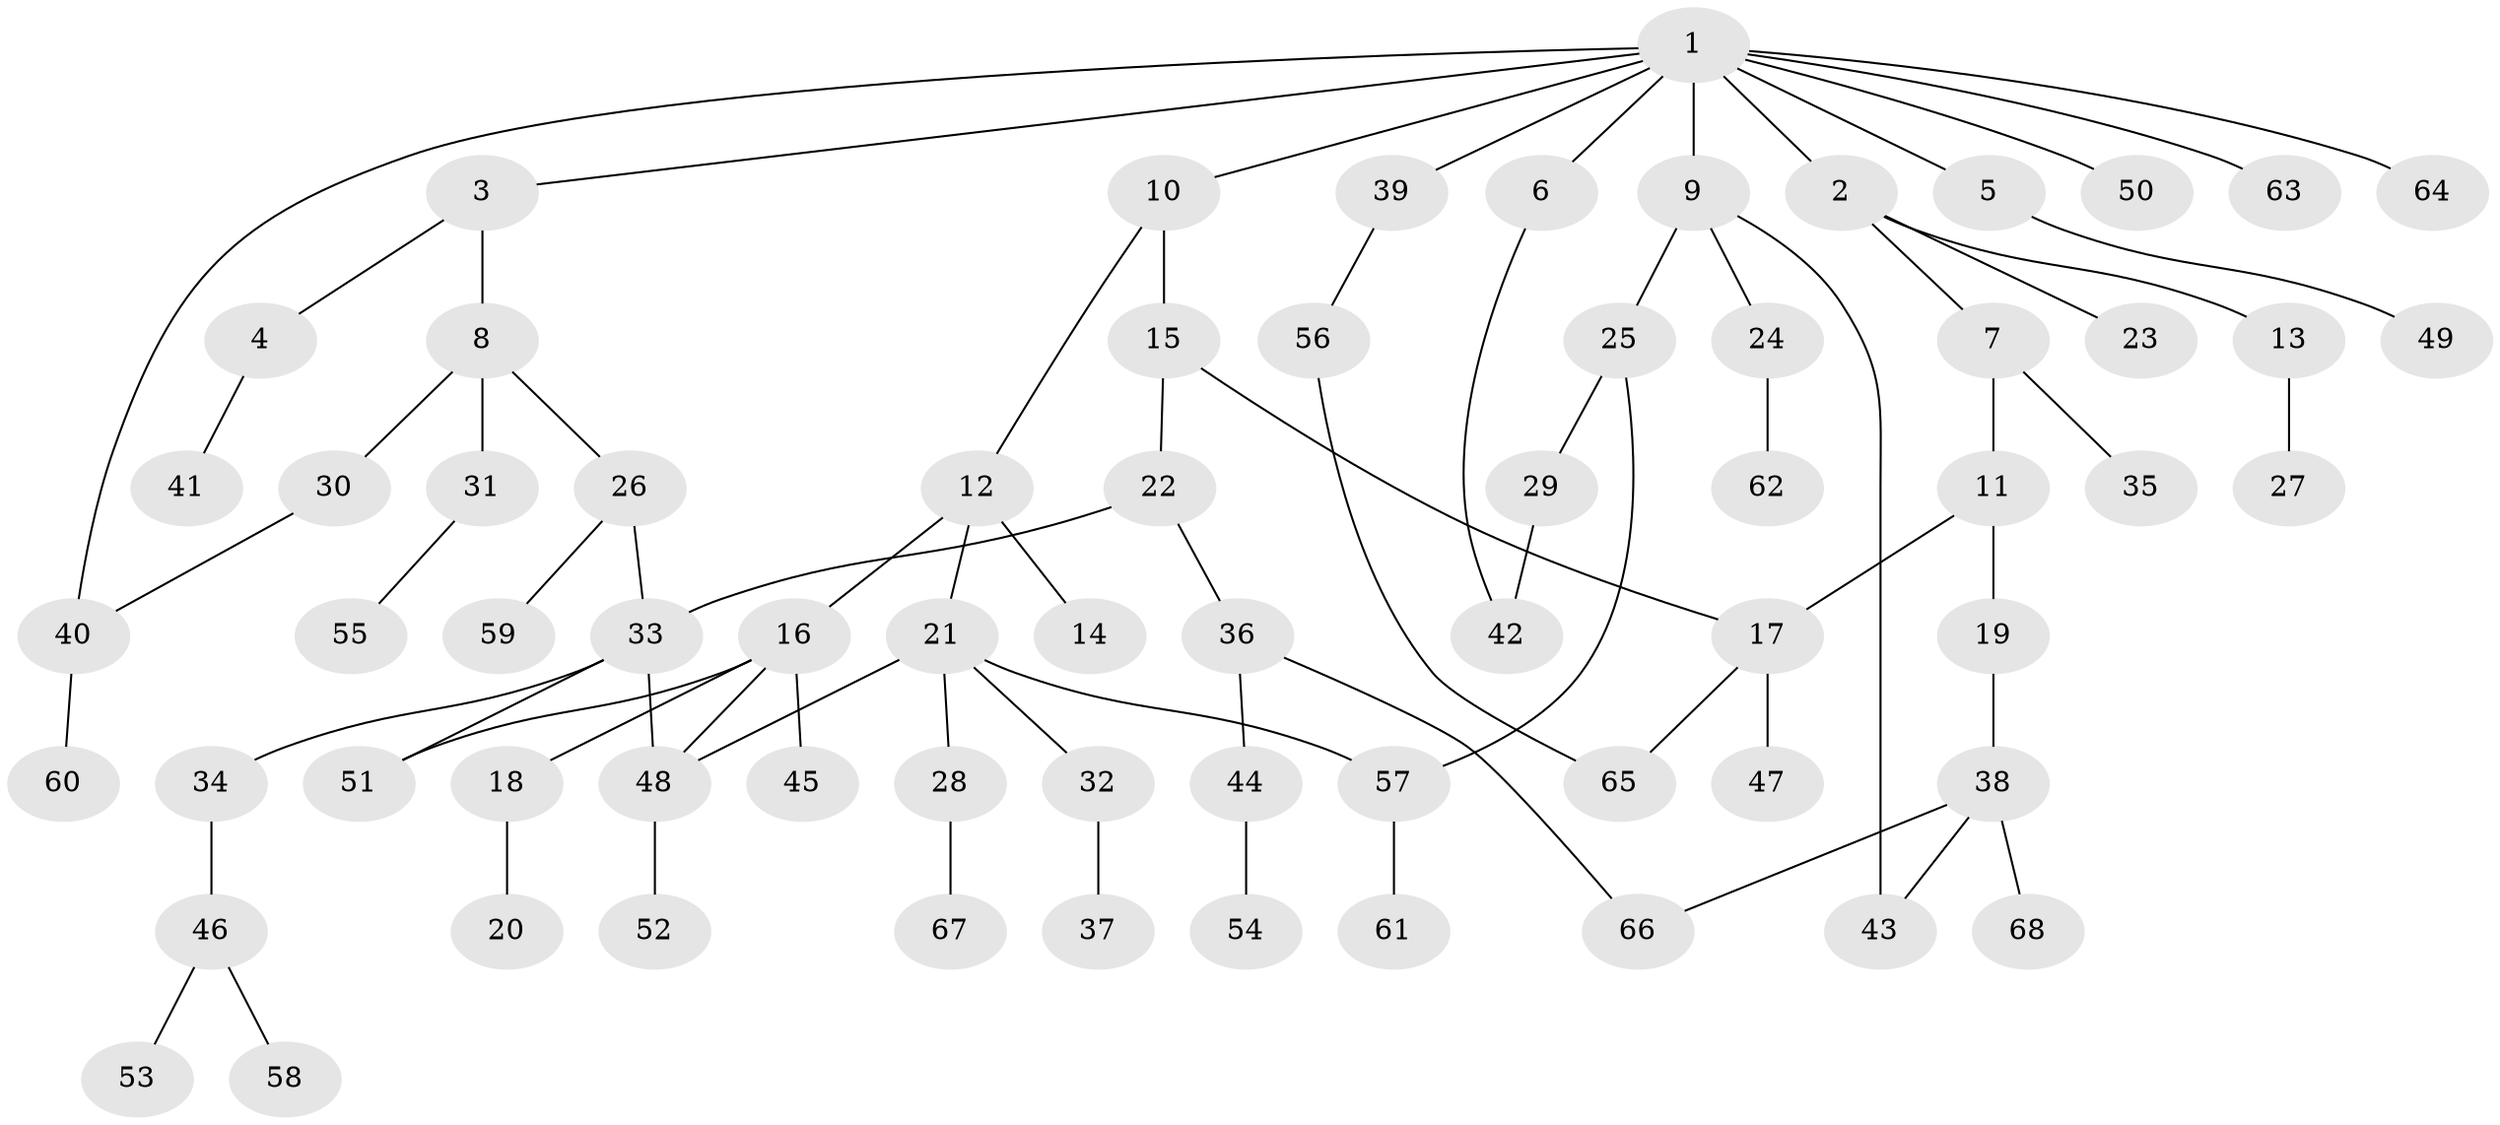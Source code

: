 // Generated by graph-tools (version 1.1) at 2025/10/02/27/25 16:10:51]
// undirected, 68 vertices, 78 edges
graph export_dot {
graph [start="1"]
  node [color=gray90,style=filled];
  1;
  2;
  3;
  4;
  5;
  6;
  7;
  8;
  9;
  10;
  11;
  12;
  13;
  14;
  15;
  16;
  17;
  18;
  19;
  20;
  21;
  22;
  23;
  24;
  25;
  26;
  27;
  28;
  29;
  30;
  31;
  32;
  33;
  34;
  35;
  36;
  37;
  38;
  39;
  40;
  41;
  42;
  43;
  44;
  45;
  46;
  47;
  48;
  49;
  50;
  51;
  52;
  53;
  54;
  55;
  56;
  57;
  58;
  59;
  60;
  61;
  62;
  63;
  64;
  65;
  66;
  67;
  68;
  1 -- 2;
  1 -- 3;
  1 -- 5;
  1 -- 6;
  1 -- 9;
  1 -- 10;
  1 -- 39;
  1 -- 40;
  1 -- 50;
  1 -- 63;
  1 -- 64;
  2 -- 7;
  2 -- 13;
  2 -- 23;
  3 -- 4;
  3 -- 8;
  4 -- 41;
  5 -- 49;
  6 -- 42;
  7 -- 11;
  7 -- 35;
  8 -- 26;
  8 -- 30;
  8 -- 31;
  9 -- 24;
  9 -- 25;
  9 -- 43;
  10 -- 12;
  10 -- 15;
  11 -- 19;
  11 -- 17;
  12 -- 14;
  12 -- 16;
  12 -- 21;
  13 -- 27;
  15 -- 17;
  15 -- 22;
  16 -- 18;
  16 -- 45;
  16 -- 48;
  16 -- 51;
  17 -- 47;
  17 -- 65;
  18 -- 20;
  19 -- 38;
  21 -- 28;
  21 -- 32;
  21 -- 57;
  21 -- 48;
  22 -- 36;
  22 -- 33;
  24 -- 62;
  25 -- 29;
  25 -- 57;
  26 -- 33;
  26 -- 59;
  28 -- 67;
  29 -- 42;
  30 -- 40;
  31 -- 55;
  32 -- 37;
  33 -- 34;
  33 -- 51;
  33 -- 48;
  34 -- 46;
  36 -- 44;
  36 -- 66;
  38 -- 68;
  38 -- 43;
  38 -- 66;
  39 -- 56;
  40 -- 60;
  44 -- 54;
  46 -- 53;
  46 -- 58;
  48 -- 52;
  56 -- 65;
  57 -- 61;
}
